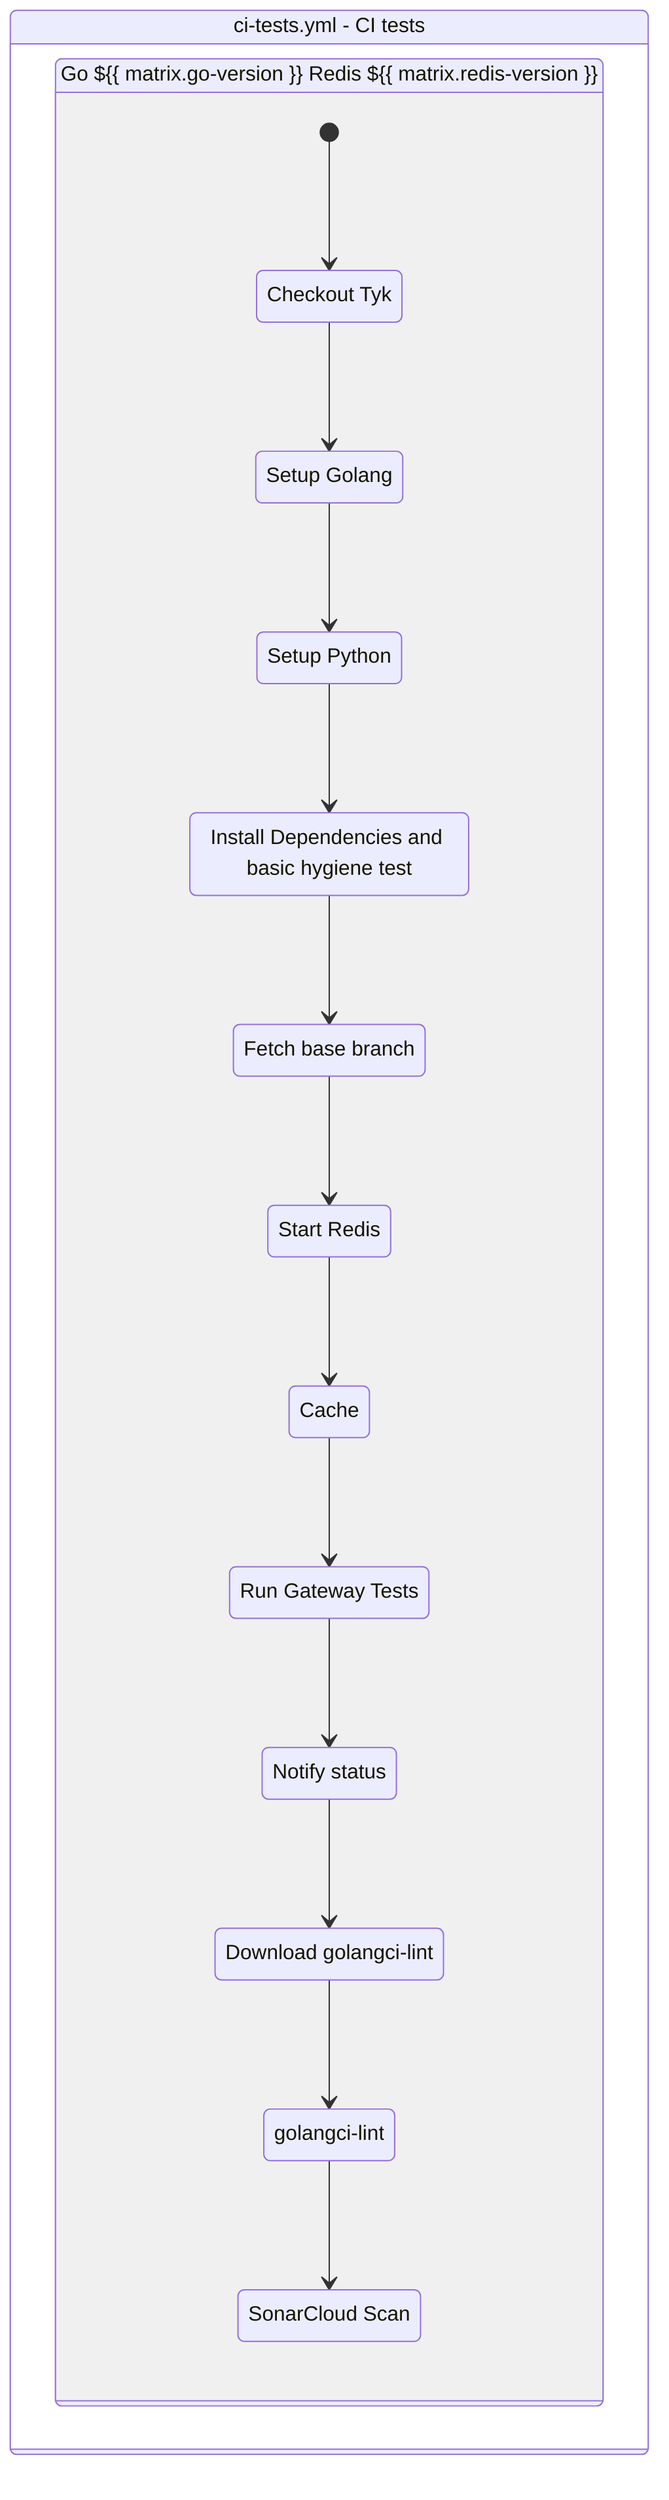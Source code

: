 stateDiagram-v2
    workflow : ci-tests.yml - CI tests
    state workflow {
        test: Go ${{ matrix.go-version }} Redis ${{ matrix.redis-version }}
        state test {
            [*] --> step0test
            step0test : Checkout Tyk
            step0test --> step1test
            step1test : Setup Golang
            step1test --> step2test
            step2test : Setup Python
            step2test --> step3test
            step3test : Install Dependencies and basic hygiene test
            step3test --> step4test
            step4test : Fetch base branch
            step4test --> step5test
            step5test : Start Redis
            step5test --> step6test
            step6test : Cache
            step6test --> step7test
            step7test : Run Gateway Tests
            step7test --> step8test
            step8test : Notify status
            step8test --> step9test
            step9test : Download golangci-lint
            step9test --> step10test
            step10test : golangci-lint
            step10test --> step11test
            step11test : SonarCloud Scan
        }
    }